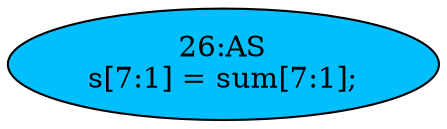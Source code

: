 strict digraph "" {
	node [label="\N"];
	"26:AS"	[ast="<pyverilog.vparser.ast.Assign object at 0x7f6d5b771fd0>",
		def_var="['s']",
		fillcolor=deepskyblue,
		label="26:AS
s[7:1] = sum[7:1];",
		statements="[]",
		style=filled,
		typ=Assign,
		use_var="['sum']"];
}

